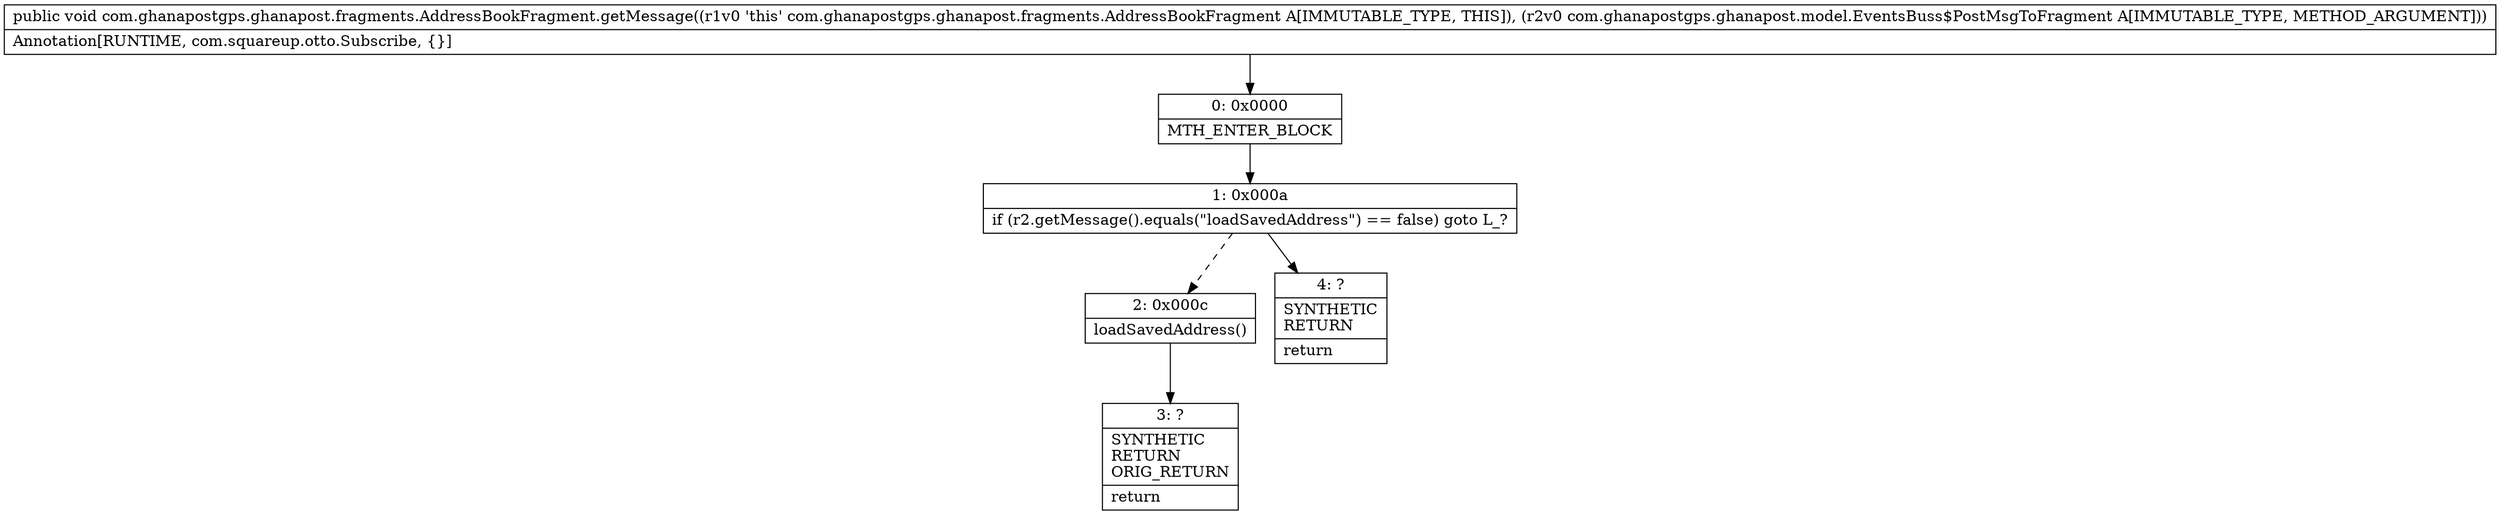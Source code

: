 digraph "CFG forcom.ghanapostgps.ghanapost.fragments.AddressBookFragment.getMessage(Lcom\/ghanapostgps\/ghanapost\/model\/EventsBuss$PostMsgToFragment;)V" {
Node_0 [shape=record,label="{0\:\ 0x0000|MTH_ENTER_BLOCK\l}"];
Node_1 [shape=record,label="{1\:\ 0x000a|if (r2.getMessage().equals(\"loadSavedAddress\") == false) goto L_?\l}"];
Node_2 [shape=record,label="{2\:\ 0x000c|loadSavedAddress()\l}"];
Node_3 [shape=record,label="{3\:\ ?|SYNTHETIC\lRETURN\lORIG_RETURN\l|return\l}"];
Node_4 [shape=record,label="{4\:\ ?|SYNTHETIC\lRETURN\l|return\l}"];
MethodNode[shape=record,label="{public void com.ghanapostgps.ghanapost.fragments.AddressBookFragment.getMessage((r1v0 'this' com.ghanapostgps.ghanapost.fragments.AddressBookFragment A[IMMUTABLE_TYPE, THIS]), (r2v0 com.ghanapostgps.ghanapost.model.EventsBuss$PostMsgToFragment A[IMMUTABLE_TYPE, METHOD_ARGUMENT]))  | Annotation[RUNTIME, com.squareup.otto.Subscribe, \{\}]\l}"];
MethodNode -> Node_0;
Node_0 -> Node_1;
Node_1 -> Node_2[style=dashed];
Node_1 -> Node_4;
Node_2 -> Node_3;
}

